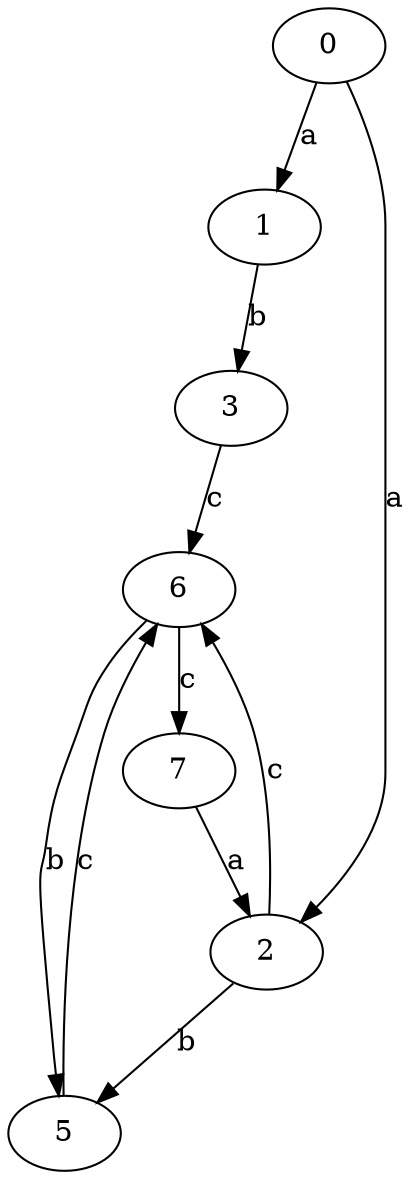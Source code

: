 strict digraph  {
0;
1;
2;
3;
5;
6;
7;
0 -> 1  [label=a];
0 -> 2  [label=a];
1 -> 3  [label=b];
2 -> 5  [label=b];
2 -> 6  [label=c];
3 -> 6  [label=c];
5 -> 6  [label=c];
6 -> 5  [label=b];
6 -> 7  [label=c];
7 -> 2  [label=a];
}
